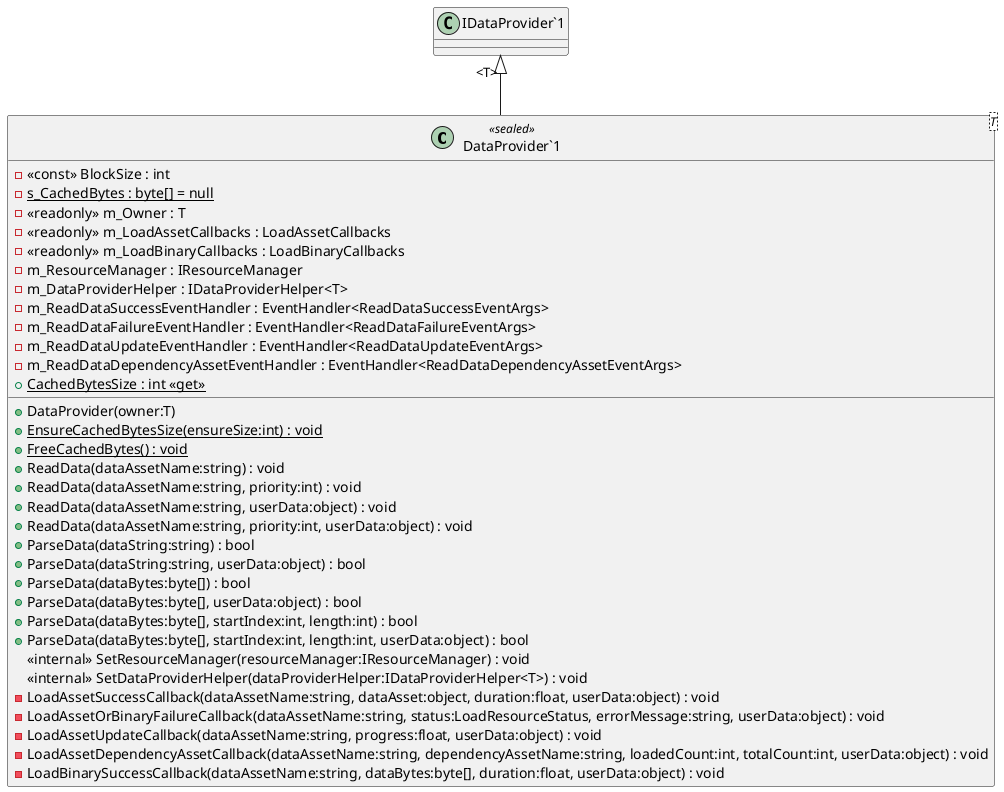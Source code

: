 @startuml
class "DataProvider`1"<T> <<sealed>> {
    - <<const>> BlockSize : int
    - {static} s_CachedBytes : byte[] = null
    - <<readonly>> m_Owner : T
    - <<readonly>> m_LoadAssetCallbacks : LoadAssetCallbacks
    - <<readonly>> m_LoadBinaryCallbacks : LoadBinaryCallbacks
    - m_ResourceManager : IResourceManager
    - m_DataProviderHelper : IDataProviderHelper<T>
    - m_ReadDataSuccessEventHandler : EventHandler<ReadDataSuccessEventArgs>
    - m_ReadDataFailureEventHandler : EventHandler<ReadDataFailureEventArgs>
    - m_ReadDataUpdateEventHandler : EventHandler<ReadDataUpdateEventArgs>
    - m_ReadDataDependencyAssetEventHandler : EventHandler<ReadDataDependencyAssetEventArgs>
    + DataProvider(owner:T)
    + {static} CachedBytesSize : int <<get>>
    + {static} EnsureCachedBytesSize(ensureSize:int) : void
    + {static} FreeCachedBytes() : void
    + ReadData(dataAssetName:string) : void
    + ReadData(dataAssetName:string, priority:int) : void
    + ReadData(dataAssetName:string, userData:object) : void
    + ReadData(dataAssetName:string, priority:int, userData:object) : void
    + ParseData(dataString:string) : bool
    + ParseData(dataString:string, userData:object) : bool
    + ParseData(dataBytes:byte[]) : bool
    + ParseData(dataBytes:byte[], userData:object) : bool
    + ParseData(dataBytes:byte[], startIndex:int, length:int) : bool
    + ParseData(dataBytes:byte[], startIndex:int, length:int, userData:object) : bool
    <<internal>> SetResourceManager(resourceManager:IResourceManager) : void
    <<internal>> SetDataProviderHelper(dataProviderHelper:IDataProviderHelper<T>) : void
    - LoadAssetSuccessCallback(dataAssetName:string, dataAsset:object, duration:float, userData:object) : void
    - LoadAssetOrBinaryFailureCallback(dataAssetName:string, status:LoadResourceStatus, errorMessage:string, userData:object) : void
    - LoadAssetUpdateCallback(dataAssetName:string, progress:float, userData:object) : void
    - LoadAssetDependencyAssetCallback(dataAssetName:string, dependencyAssetName:string, loadedCount:int, totalCount:int, userData:object) : void
    - LoadBinarySuccessCallback(dataAssetName:string, dataBytes:byte[], duration:float, userData:object) : void
}
"IDataProvider`1" "<T>" <|-- "DataProvider`1"
@enduml
